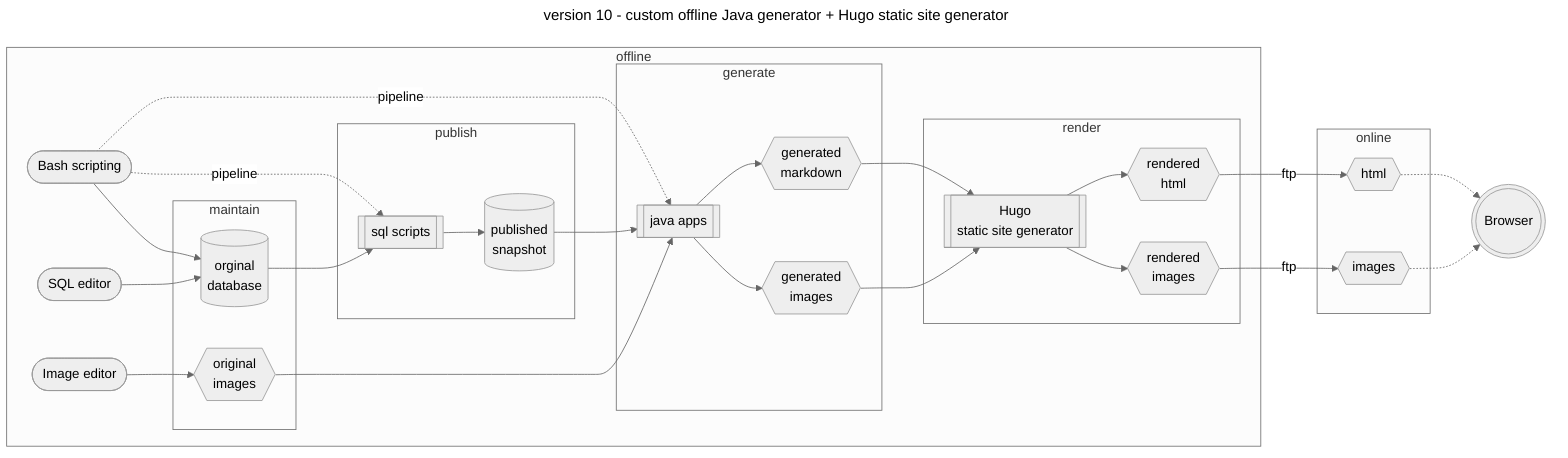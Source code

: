 ---
title: version 10 - custom offline Java generator + Hugo static site generator
---

%%{ init: {'theme': 'neutral'} }%%
graph LR

datagrip([SQL editor])
gimp([Image editor])
bash([Bash scripting])

subgraph offline
   subgraph maintain
      maintain_database[(orginal\ndatabase)]
      maintain_images{{original\nimages}}
   end

   subgraph publish
      sql[[sql scripts]]
      published_database[(published\nsnapshot)]
   end

   subgraph generate
      java[[java apps]]
      generated_markdown{{generated\nmarkdown}}
      generated_images{{generated\nimages}}
   end

   subgraph render
      hugo[[Hugo\nstatic site generator]]
      rendered_html{{rendered\nhtml}}
      rendered_images{{rendered\nimages}}
   end

   bash --> maintain_database
   datagrip --> maintain_database
   gimp --> maintain_images
   bash -.-> |pipeline| sql
   maintain_database --> sql
   sql --> published_database
   bash -.-> |pipeline| java
   published_database --> java
   maintain_images --> java
   java --> generated_markdown
   java --> generated_images

   generated_markdown --> hugo
   generated_images --> hugo
   hugo --> rendered_html
   hugo --> rendered_images
end



subgraph online
   online_html{{html}}
   online_images{{images}}
end

rendered_html --> |ftp| online_html
rendered_images --> |ftp| online_images

online_html -.-> browser(((WWW)))
online_images -.-> browser(((Browser)))